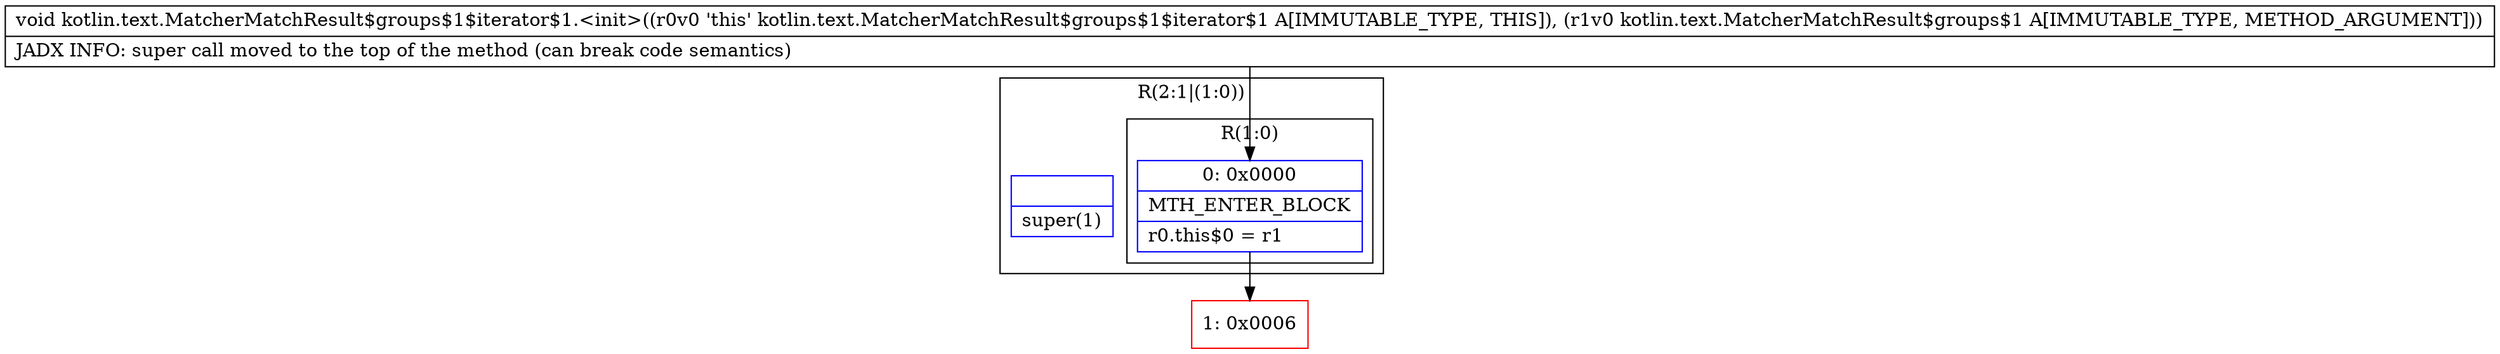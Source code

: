 digraph "CFG forkotlin.text.MatcherMatchResult$groups$1$iterator$1.\<init\>(Lkotlin\/text\/MatcherMatchResult$groups$1;)V" {
subgraph cluster_Region_256079689 {
label = "R(2:1|(1:0))";
node [shape=record,color=blue];
Node_InsnContainer_641667608 [shape=record,label="{|super(1)\l}"];
subgraph cluster_Region_1648104262 {
label = "R(1:0)";
node [shape=record,color=blue];
Node_0 [shape=record,label="{0\:\ 0x0000|MTH_ENTER_BLOCK\l|r0.this$0 = r1\l}"];
}
}
Node_1 [shape=record,color=red,label="{1\:\ 0x0006}"];
MethodNode[shape=record,label="{void kotlin.text.MatcherMatchResult$groups$1$iterator$1.\<init\>((r0v0 'this' kotlin.text.MatcherMatchResult$groups$1$iterator$1 A[IMMUTABLE_TYPE, THIS]), (r1v0 kotlin.text.MatcherMatchResult$groups$1 A[IMMUTABLE_TYPE, METHOD_ARGUMENT]))  | JADX INFO: super call moved to the top of the method (can break code semantics)\l}"];
MethodNode -> Node_0;
Node_0 -> Node_1;
}

